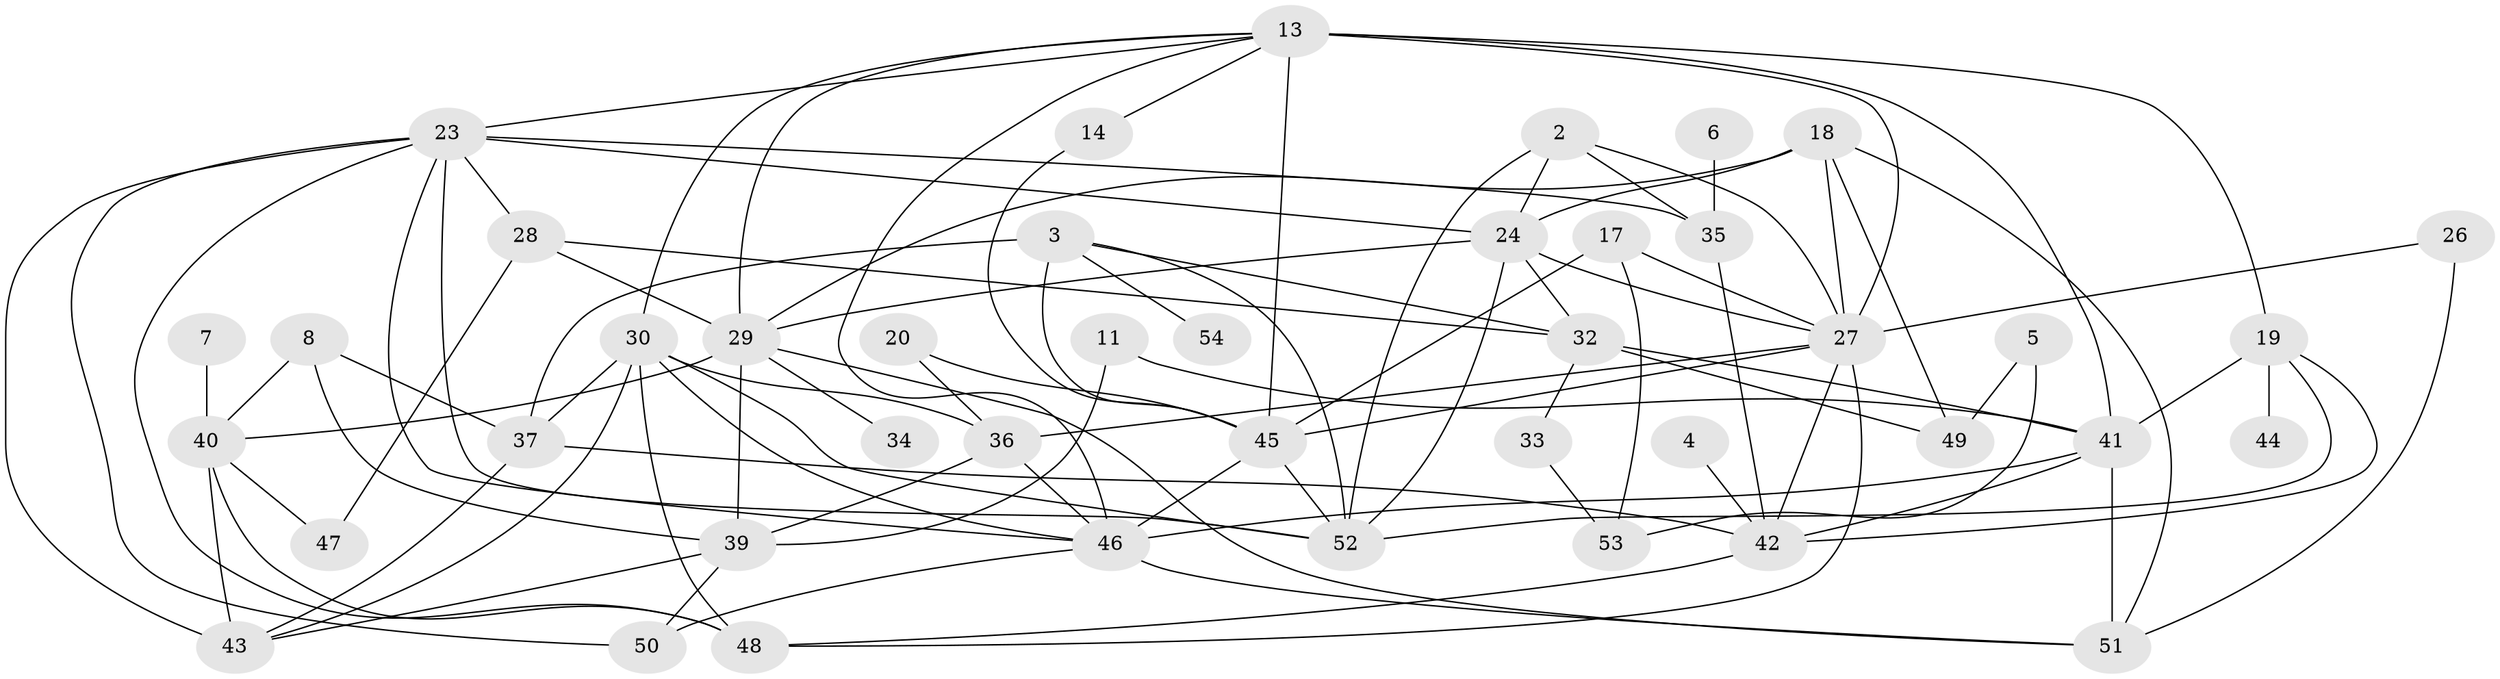 // original degree distribution, {4: 0.15555555555555556, 3: 0.22962962962962963, 7: 0.037037037037037035, 2: 0.2518518518518518, 6: 0.037037037037037035, 0: 0.07407407407407407, 1: 0.13333333333333333, 5: 0.07407407407407407, 8: 0.007407407407407408}
// Generated by graph-tools (version 1.1) at 2025/35/03/04/25 23:35:44]
// undirected, 43 vertices, 96 edges
graph export_dot {
  node [color=gray90,style=filled];
  2;
  3;
  4;
  5;
  6;
  7;
  8;
  11;
  13;
  14;
  17;
  18;
  19;
  20;
  23;
  24;
  26;
  27;
  28;
  29;
  30;
  32;
  33;
  34;
  35;
  36;
  37;
  39;
  40;
  41;
  42;
  43;
  44;
  45;
  46;
  47;
  48;
  49;
  50;
  51;
  52;
  53;
  54;
  2 -- 24 [weight=1.0];
  2 -- 27 [weight=1.0];
  2 -- 35 [weight=1.0];
  2 -- 52 [weight=1.0];
  3 -- 32 [weight=1.0];
  3 -- 37 [weight=1.0];
  3 -- 45 [weight=3.0];
  3 -- 52 [weight=1.0];
  3 -- 54 [weight=1.0];
  4 -- 42 [weight=1.0];
  5 -- 49 [weight=1.0];
  5 -- 53 [weight=1.0];
  6 -- 35 [weight=1.0];
  7 -- 40 [weight=1.0];
  8 -- 37 [weight=1.0];
  8 -- 39 [weight=1.0];
  8 -- 40 [weight=1.0];
  11 -- 39 [weight=1.0];
  11 -- 41 [weight=1.0];
  13 -- 14 [weight=1.0];
  13 -- 19 [weight=1.0];
  13 -- 23 [weight=1.0];
  13 -- 27 [weight=3.0];
  13 -- 29 [weight=1.0];
  13 -- 30 [weight=1.0];
  13 -- 41 [weight=1.0];
  13 -- 45 [weight=1.0];
  13 -- 46 [weight=1.0];
  14 -- 45 [weight=1.0];
  17 -- 27 [weight=1.0];
  17 -- 45 [weight=1.0];
  17 -- 53 [weight=1.0];
  18 -- 24 [weight=1.0];
  18 -- 27 [weight=1.0];
  18 -- 29 [weight=1.0];
  18 -- 49 [weight=2.0];
  18 -- 51 [weight=1.0];
  19 -- 41 [weight=1.0];
  19 -- 42 [weight=1.0];
  19 -- 44 [weight=1.0];
  19 -- 52 [weight=1.0];
  20 -- 36 [weight=1.0];
  20 -- 45 [weight=1.0];
  23 -- 24 [weight=1.0];
  23 -- 28 [weight=2.0];
  23 -- 35 [weight=1.0];
  23 -- 43 [weight=1.0];
  23 -- 46 [weight=2.0];
  23 -- 48 [weight=1.0];
  23 -- 50 [weight=1.0];
  23 -- 52 [weight=1.0];
  24 -- 27 [weight=1.0];
  24 -- 29 [weight=1.0];
  24 -- 32 [weight=1.0];
  24 -- 52 [weight=1.0];
  26 -- 27 [weight=1.0];
  26 -- 51 [weight=2.0];
  27 -- 36 [weight=1.0];
  27 -- 42 [weight=1.0];
  27 -- 45 [weight=1.0];
  27 -- 48 [weight=1.0];
  28 -- 29 [weight=1.0];
  28 -- 32 [weight=1.0];
  28 -- 47 [weight=1.0];
  29 -- 34 [weight=1.0];
  29 -- 39 [weight=2.0];
  29 -- 40 [weight=1.0];
  29 -- 51 [weight=1.0];
  30 -- 36 [weight=1.0];
  30 -- 37 [weight=2.0];
  30 -- 43 [weight=1.0];
  30 -- 46 [weight=1.0];
  30 -- 48 [weight=1.0];
  30 -- 52 [weight=1.0];
  32 -- 33 [weight=1.0];
  32 -- 41 [weight=1.0];
  32 -- 49 [weight=1.0];
  33 -- 53 [weight=1.0];
  35 -- 42 [weight=1.0];
  36 -- 39 [weight=1.0];
  36 -- 46 [weight=1.0];
  37 -- 42 [weight=1.0];
  37 -- 43 [weight=1.0];
  39 -- 43 [weight=1.0];
  39 -- 50 [weight=1.0];
  40 -- 43 [weight=2.0];
  40 -- 47 [weight=1.0];
  40 -- 48 [weight=1.0];
  41 -- 42 [weight=1.0];
  41 -- 46 [weight=1.0];
  41 -- 51 [weight=2.0];
  42 -- 48 [weight=1.0];
  45 -- 46 [weight=1.0];
  45 -- 52 [weight=1.0];
  46 -- 50 [weight=1.0];
  46 -- 51 [weight=3.0];
}

